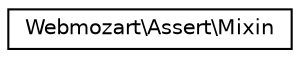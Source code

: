 digraph "Graphical Class Hierarchy"
{
  edge [fontname="Helvetica",fontsize="10",labelfontname="Helvetica",labelfontsize="10"];
  node [fontname="Helvetica",fontsize="10",shape=record];
  rankdir="LR";
  Node0 [label="Webmozart\\Assert\\Mixin",height=0.2,width=0.4,color="black", fillcolor="white", style="filled",URL="$interfaceWebmozart_1_1Assert_1_1Mixin.html"];
}
